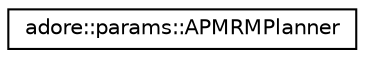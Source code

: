 digraph "Graphical Class Hierarchy"
{
 // LATEX_PDF_SIZE
  edge [fontname="Helvetica",fontsize="10",labelfontname="Helvetica",labelfontsize="10"];
  node [fontname="Helvetica",fontsize="10",shape=record];
  rankdir="LR";
  Node0 [label="adore::params::APMRMPlanner",height=0.2,width=0.4,color="black", fillcolor="white", style="filled",URL="$classadore_1_1params_1_1APMRMPlanner.html",tooltip="abstract class containing parameters related to configuring the lateral planner"];
}
